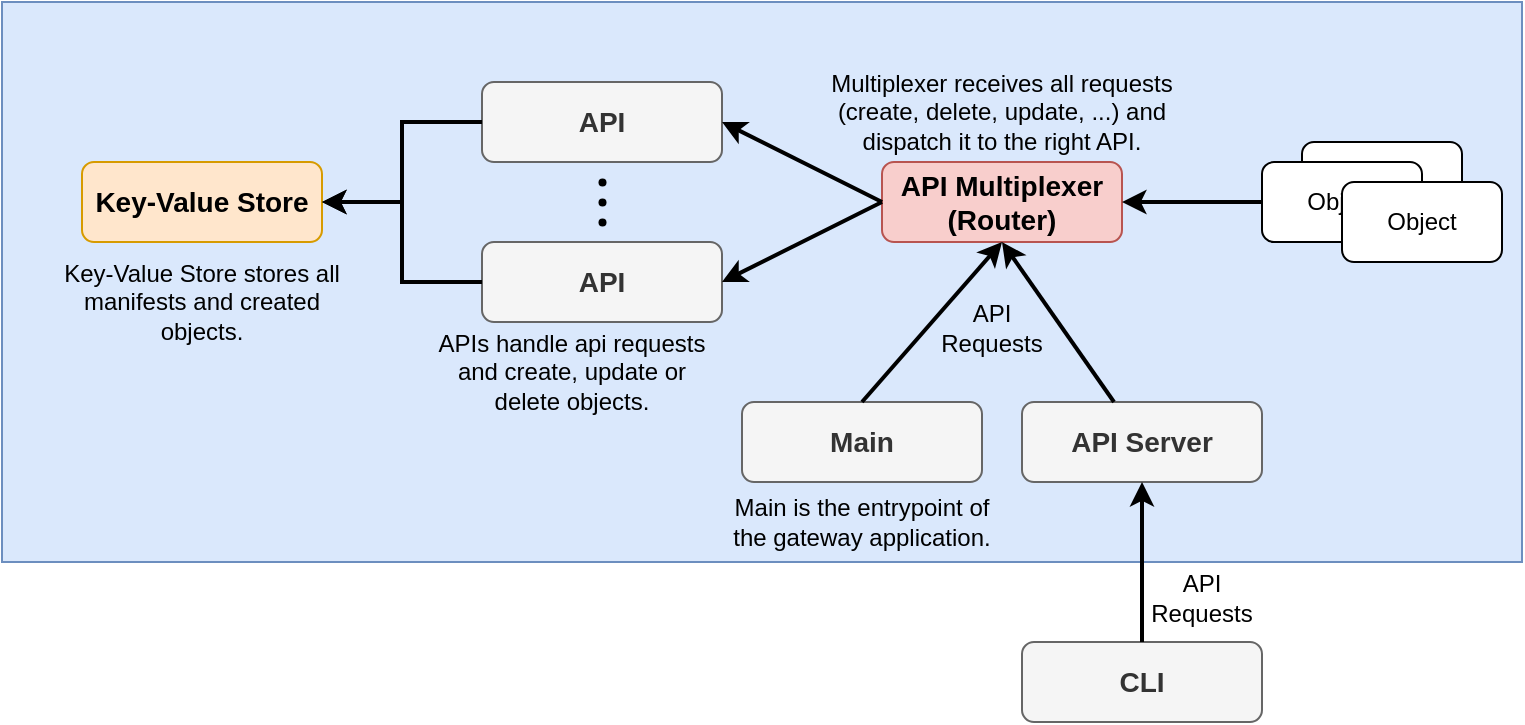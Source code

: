 <mxfile>
    <diagram id="UOM5NW1mZUysHBaprRyB" name="architecture">
        <mxGraphModel dx="852" dy="607" grid="1" gridSize="10" guides="1" tooltips="1" connect="1" arrows="1" fold="1" page="1" pageScale="1" pageWidth="827" pageHeight="1169" math="0" shadow="0">
            <root>
                <mxCell id="0"/>
                <mxCell id="1" parent="0"/>
                <mxCell id="jgLElgpPtQBJ4HBw0LnQ-1" value="" style="rounded=0;whiteSpace=wrap;html=1;fontSize=21;fillColor=#dae8fc;strokeColor=#6c8ebf;" parent="1" vertex="1">
                    <mxGeometry x="40" y="320" width="760" height="280" as="geometry"/>
                </mxCell>
                <mxCell id="VoPo5-NoRnjj5WfP_5ht-1" value="Key-Value Store" style="rounded=1;whiteSpace=wrap;html=1;fillColor=#ffe6cc;strokeColor=#d79b00;fontStyle=1;fontSize=14;" parent="1" vertex="1">
                    <mxGeometry x="80" y="400" width="120" height="40" as="geometry"/>
                </mxCell>
                <mxCell id="ZbpZVvkBxmEJwrLtwGCi-4" value="API Multiplexer&lt;br&gt;(Router)" style="rounded=1;whiteSpace=wrap;html=1;fillColor=#f8cecc;strokeColor=#b85450;fontStyle=1;fontSize=14;" parent="1" vertex="1">
                    <mxGeometry x="480" y="400" width="120" height="40" as="geometry"/>
                </mxCell>
                <mxCell id="YSz5JKM3YPLH2AjIyxEk-1" value="API" style="rounded=1;whiteSpace=wrap;html=1;fillColor=#f5f5f5;strokeColor=#666666;fontStyle=1;fontSize=14;fontColor=#333333;" parent="1" vertex="1">
                    <mxGeometry x="280" y="360" width="120" height="40" as="geometry"/>
                </mxCell>
                <mxCell id="ZbpZVvkBxmEJwrLtwGCi-2" value="API" style="rounded=1;whiteSpace=wrap;html=1;fillColor=#f5f5f5;strokeColor=#666666;fontStyle=1;fontSize=14;fontColor=#333333;" parent="1" vertex="1">
                    <mxGeometry x="280" y="440" width="120" height="40" as="geometry"/>
                </mxCell>
                <mxCell id="L8_sOz8GU-3lbNqXoJQM-1" style="rounded=0;orthogonalLoop=1;jettySize=auto;html=1;exitX=0;exitY=0.5;exitDx=0;exitDy=0;fontSize=16;strokeWidth=2;entryX=1;entryY=0.5;entryDx=0;entryDy=0;" parent="1" source="ZbpZVvkBxmEJwrLtwGCi-4" target="YSz5JKM3YPLH2AjIyxEk-1" edge="1">
                    <mxGeometry relative="1" as="geometry">
                        <mxPoint x="680" y="620" as="sourcePoint"/>
                        <mxPoint x="580" y="620" as="targetPoint"/>
                    </mxGeometry>
                </mxCell>
                <mxCell id="L8_sOz8GU-3lbNqXoJQM-2" style="rounded=0;orthogonalLoop=1;jettySize=auto;html=1;exitX=0;exitY=0.5;exitDx=0;exitDy=0;fontSize=16;strokeWidth=2;entryX=1;entryY=0.5;entryDx=0;entryDy=0;" parent="1" source="ZbpZVvkBxmEJwrLtwGCi-4" target="ZbpZVvkBxmEJwrLtwGCi-2" edge="1">
                    <mxGeometry relative="1" as="geometry">
                        <mxPoint x="490" y="430.0" as="sourcePoint"/>
                        <mxPoint x="410" y="390.0" as="targetPoint"/>
                    </mxGeometry>
                </mxCell>
                <mxCell id="P5O6MRARkg7bbLltPdz7-2" value="API Server" style="rounded=1;whiteSpace=wrap;html=1;fillColor=#f5f5f5;strokeColor=#666666;fontStyle=1;fontSize=14;fontColor=#333333;" parent="1" vertex="1">
                    <mxGeometry x="550" y="520" width="120" height="40" as="geometry"/>
                </mxCell>
                <mxCell id="P5O6MRARkg7bbLltPdz7-3" style="rounded=0;orthogonalLoop=1;jettySize=auto;html=1;fontSize=16;strokeWidth=2;entryX=0.5;entryY=1;entryDx=0;entryDy=0;" parent="1" source="P5O6MRARkg7bbLltPdz7-2" target="ZbpZVvkBxmEJwrLtwGCi-4" edge="1">
                    <mxGeometry relative="1" as="geometry">
                        <mxPoint x="490" y="430.0" as="sourcePoint"/>
                        <mxPoint x="410" y="470.0" as="targetPoint"/>
                    </mxGeometry>
                </mxCell>
                <mxCell id="P5O6MRARkg7bbLltPdz7-4" style="rounded=0;orthogonalLoop=1;jettySize=auto;html=1;exitX=0;exitY=0.5;exitDx=0;exitDy=0;fontSize=16;strokeWidth=2;entryX=1;entryY=0.5;entryDx=0;entryDy=0;edgeStyle=orthogonalEdgeStyle;startArrow=none;startFill=0;" parent="1" source="YSz5JKM3YPLH2AjIyxEk-1" target="VoPo5-NoRnjj5WfP_5ht-1" edge="1">
                    <mxGeometry relative="1" as="geometry">
                        <mxPoint x="290" y="580" as="sourcePoint"/>
                        <mxPoint x="210" y="540" as="targetPoint"/>
                    </mxGeometry>
                </mxCell>
                <mxCell id="P5O6MRARkg7bbLltPdz7-5" style="rounded=0;orthogonalLoop=1;jettySize=auto;html=1;fontSize=16;strokeWidth=2;entryX=1;entryY=0.5;entryDx=0;entryDy=0;edgeStyle=orthogonalEdgeStyle;startArrow=none;startFill=0;" parent="1" source="ZbpZVvkBxmEJwrLtwGCi-2" target="VoPo5-NoRnjj5WfP_5ht-1" edge="1">
                    <mxGeometry relative="1" as="geometry">
                        <mxPoint x="290" y="390" as="sourcePoint"/>
                        <mxPoint x="210" y="430" as="targetPoint"/>
                    </mxGeometry>
                </mxCell>
                <mxCell id="P5O6MRARkg7bbLltPdz7-6" value="Main" style="rounded=1;whiteSpace=wrap;html=1;fillColor=#f5f5f5;strokeColor=#666666;fontStyle=1;fontSize=14;fontColor=#333333;" parent="1" vertex="1">
                    <mxGeometry x="410" y="520" width="120" height="40" as="geometry"/>
                </mxCell>
                <mxCell id="P5O6MRARkg7bbLltPdz7-7" style="rounded=0;orthogonalLoop=1;jettySize=auto;html=1;fontSize=16;strokeWidth=2;entryX=0.5;entryY=1;entryDx=0;entryDy=0;exitX=0.5;exitY=0;exitDx=0;exitDy=0;" parent="1" source="P5O6MRARkg7bbLltPdz7-6" target="ZbpZVvkBxmEJwrLtwGCi-4" edge="1">
                    <mxGeometry relative="1" as="geometry">
                        <mxPoint x="550" y="530.0" as="sourcePoint"/>
                        <mxPoint x="550" y="450.0" as="targetPoint"/>
                    </mxGeometry>
                </mxCell>
                <mxCell id="P5O6MRARkg7bbLltPdz7-8" value="CLI" style="rounded=1;whiteSpace=wrap;html=1;fillColor=#f5f5f5;strokeColor=#666666;fontStyle=1;fontSize=14;fontColor=#333333;" parent="1" vertex="1">
                    <mxGeometry x="550" y="640" width="120" height="40" as="geometry"/>
                </mxCell>
                <mxCell id="P5O6MRARkg7bbLltPdz7-9" style="rounded=0;orthogonalLoop=1;jettySize=auto;html=1;fontSize=16;strokeWidth=2;entryX=0.5;entryY=1;entryDx=0;entryDy=0;exitX=0.5;exitY=0;exitDx=0;exitDy=0;" parent="1" source="P5O6MRARkg7bbLltPdz7-8" target="P5O6MRARkg7bbLltPdz7-2" edge="1">
                    <mxGeometry relative="1" as="geometry">
                        <mxPoint x="606" y="530" as="sourcePoint"/>
                        <mxPoint x="550" y="450" as="targetPoint"/>
                    </mxGeometry>
                </mxCell>
                <mxCell id="P5O6MRARkg7bbLltPdz7-13" value="" style="group" parent="1" vertex="1" connectable="0">
                    <mxGeometry x="320" y="390" width="40" height="60" as="geometry"/>
                </mxCell>
                <mxCell id="P5O6MRARkg7bbLltPdz7-10" value="" style="shape=waypoint;sketch=0;fillStyle=solid;size=6;pointerEvents=1;points=[];fillColor=none;resizable=0;rotatable=0;perimeter=centerPerimeter;snapToPoint=1;shadow=0;glass=0;fontSize=12;strokeColor=default;strokeWidth=0;html=1;" parent="P5O6MRARkg7bbLltPdz7-13" vertex="1">
                    <mxGeometry width="40" height="40" as="geometry"/>
                </mxCell>
                <mxCell id="P5O6MRARkg7bbLltPdz7-11" value="" style="shape=waypoint;sketch=0;fillStyle=solid;size=6;pointerEvents=1;points=[];fillColor=none;resizable=0;rotatable=0;perimeter=centerPerimeter;snapToPoint=1;shadow=0;glass=0;fontSize=12;strokeColor=default;strokeWidth=0;html=1;" parent="P5O6MRARkg7bbLltPdz7-13" vertex="1">
                    <mxGeometry y="10" width="40" height="40" as="geometry"/>
                </mxCell>
                <mxCell id="P5O6MRARkg7bbLltPdz7-12" value="" style="shape=waypoint;sketch=0;fillStyle=solid;size=6;pointerEvents=1;points=[];fillColor=none;resizable=0;rotatable=0;perimeter=centerPerimeter;snapToPoint=1;shadow=0;glass=0;fontSize=12;strokeColor=default;strokeWidth=0;html=1;" parent="P5O6MRARkg7bbLltPdz7-13" vertex="1">
                    <mxGeometry y="20" width="40" height="40" as="geometry"/>
                </mxCell>
                <mxCell id="LDbIs0Bh0YyPKp-GlXwp-1" value="Key-Value Store stores all manifests and created objects." style="text;html=1;strokeColor=none;fillColor=none;align=center;verticalAlign=middle;whiteSpace=wrap;rounded=0;fontSize=12;" parent="1" vertex="1">
                    <mxGeometry x="70" y="440" width="140" height="60" as="geometry"/>
                </mxCell>
                <mxCell id="LDbIs0Bh0YyPKp-GlXwp-2" value="APIs handle api requests and create, update or delete objects." style="text;html=1;strokeColor=none;fillColor=none;align=center;verticalAlign=middle;whiteSpace=wrap;rounded=0;" parent="1" vertex="1">
                    <mxGeometry x="250" y="480" width="150" height="50" as="geometry"/>
                </mxCell>
                <mxCell id="LDbIs0Bh0YyPKp-GlXwp-3" value="Multiplexer receives all requests (create, delete, update, ...) and dispatch it to the right API." style="text;html=1;strokeColor=none;fillColor=none;align=center;verticalAlign=middle;whiteSpace=wrap;rounded=0;" parent="1" vertex="1">
                    <mxGeometry x="450" y="350" width="180" height="50" as="geometry"/>
                </mxCell>
                <mxCell id="LDbIs0Bh0YyPKp-GlXwp-4" value="Main is the entrypoint of the gateway application." style="text;html=1;strokeColor=none;fillColor=none;align=center;verticalAlign=middle;whiteSpace=wrap;rounded=0;" parent="1" vertex="1">
                    <mxGeometry x="400" y="560" width="140" height="40" as="geometry"/>
                </mxCell>
                <mxCell id="dJVPydNFySODiG6GaPsT-4" value="API Requests" style="text;html=1;strokeColor=none;fillColor=none;align=center;verticalAlign=middle;whiteSpace=wrap;rounded=0;" parent="1" vertex="1">
                    <mxGeometry x="500" y="465" width="70" height="35" as="geometry"/>
                </mxCell>
                <mxCell id="jeqqEC5ObjexAC2BmIvl-5" style="rounded=0;orthogonalLoop=1;jettySize=auto;html=1;fontSize=16;strokeWidth=2;exitX=0;exitY=0.5;exitDx=0;exitDy=0;" parent="1" source="jeqqEC5ObjexAC2BmIvl-2" edge="1">
                    <mxGeometry relative="1" as="geometry">
                        <mxPoint x="480" y="530" as="sourcePoint"/>
                        <mxPoint x="600" y="420" as="targetPoint"/>
                    </mxGeometry>
                </mxCell>
                <mxCell id="jeqqEC5ObjexAC2BmIvl-1" value="Object" style="rounded=1;whiteSpace=wrap;html=1;" parent="1" vertex="1">
                    <mxGeometry x="690" y="390" width="80" height="40" as="geometry"/>
                </mxCell>
                <mxCell id="jeqqEC5ObjexAC2BmIvl-2" value="Object" style="rounded=1;whiteSpace=wrap;html=1;" parent="1" vertex="1">
                    <mxGeometry x="670" y="400" width="80" height="40" as="geometry"/>
                </mxCell>
                <mxCell id="jeqqEC5ObjexAC2BmIvl-3" value="Object" style="rounded=1;whiteSpace=wrap;html=1;" parent="1" vertex="1">
                    <mxGeometry x="710" y="410" width="80" height="40" as="geometry"/>
                </mxCell>
                <mxCell id="3" value="API Requests" style="text;html=1;strokeColor=none;fillColor=none;align=center;verticalAlign=middle;whiteSpace=wrap;rounded=0;" parent="1" vertex="1">
                    <mxGeometry x="610" y="600" width="60" height="35" as="geometry"/>
                </mxCell>
            </root>
        </mxGraphModel>
    </diagram>
</mxfile>